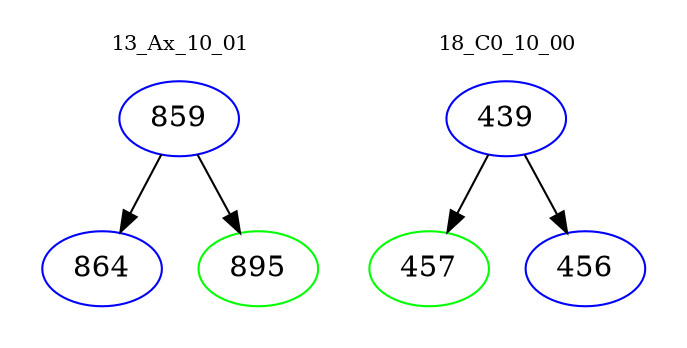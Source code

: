digraph{
subgraph cluster_0 {
color = white
label = "13_Ax_10_01";
fontsize=10;
T0_859 [label="859", color="blue"]
T0_859 -> T0_864 [color="black"]
T0_864 [label="864", color="blue"]
T0_859 -> T0_895 [color="black"]
T0_895 [label="895", color="green"]
}
subgraph cluster_1 {
color = white
label = "18_C0_10_00";
fontsize=10;
T1_439 [label="439", color="blue"]
T1_439 -> T1_457 [color="black"]
T1_457 [label="457", color="green"]
T1_439 -> T1_456 [color="black"]
T1_456 [label="456", color="blue"]
}
}
